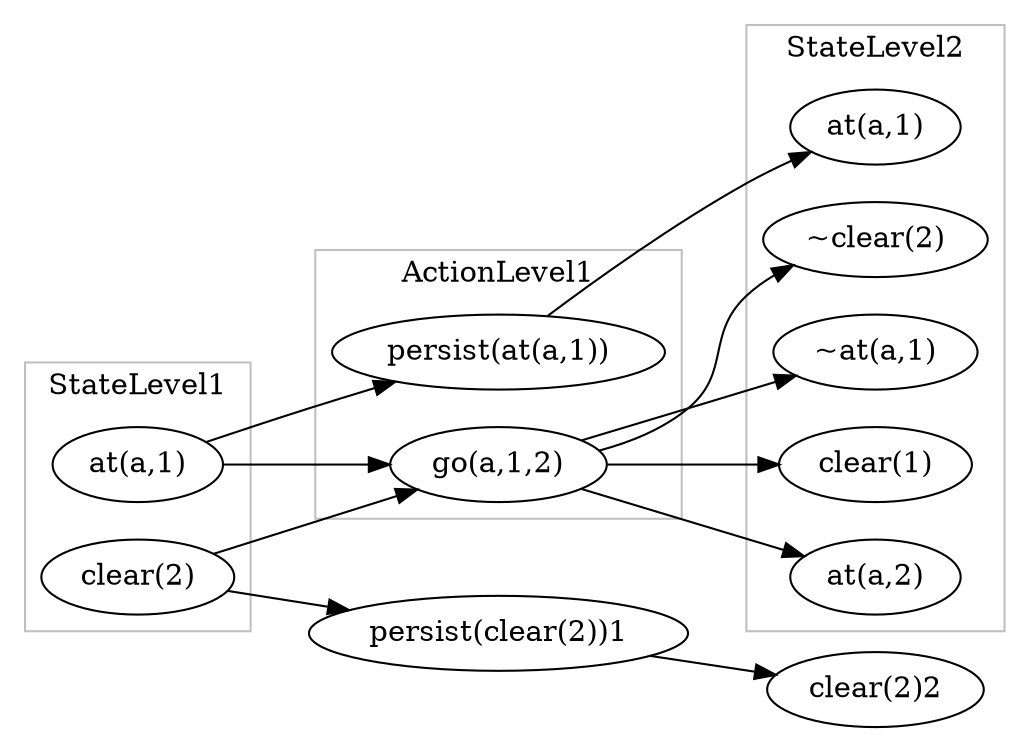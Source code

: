 digraph G {
	subgraph cluster_StateLevel1 {
		color=gray
		label=StateLevel1
		"at(a,1)1" [label="at(a,1)"]
		"clear(2)1" [label="clear(2)"]
	}
	subgraph cluster_ActionLevel1 {
		color=gray
		label=ActionLevel1
		"go(a,1,2)1" [label="go(a,1,2)"]
		"persist(at(a,1))1" [label="persist(at(a,1))"]
	}
	subgraph cluster_StateLevel2 {
		color=gray
		label=StateLevel2
		"~clear(2)2" [label="~clear(2)"]
		"~at(a,1)2" [label="~at(a,1)"]
		"clear(1)2" [label="clear(1)"]
		"at(a,2)2" [label="at(a,2)"]
		"at(a,1)2" [label="at(a,1)"]
	}
	"at(a,1)1" -> "persist(at(a,1))1"
	"persist(at(a,1))1" -> "at(a,1)2"
	"at(a,1)1" -> "go(a,1,2)1"
	"clear(2)1" -> "go(a,1,2)1"
	"go(a,1,2)1" -> "at(a,2)2"
	"go(a,1,2)1" -> "clear(1)2"
	"go(a,1,2)1" -> "~at(a,1)2"
	"go(a,1,2)1" -> "~clear(2)2"
	"clear(2)1" -> "persist(clear(2))1"
	"persist(clear(2))1" -> "clear(2)2"
	rankdir=LR
}
